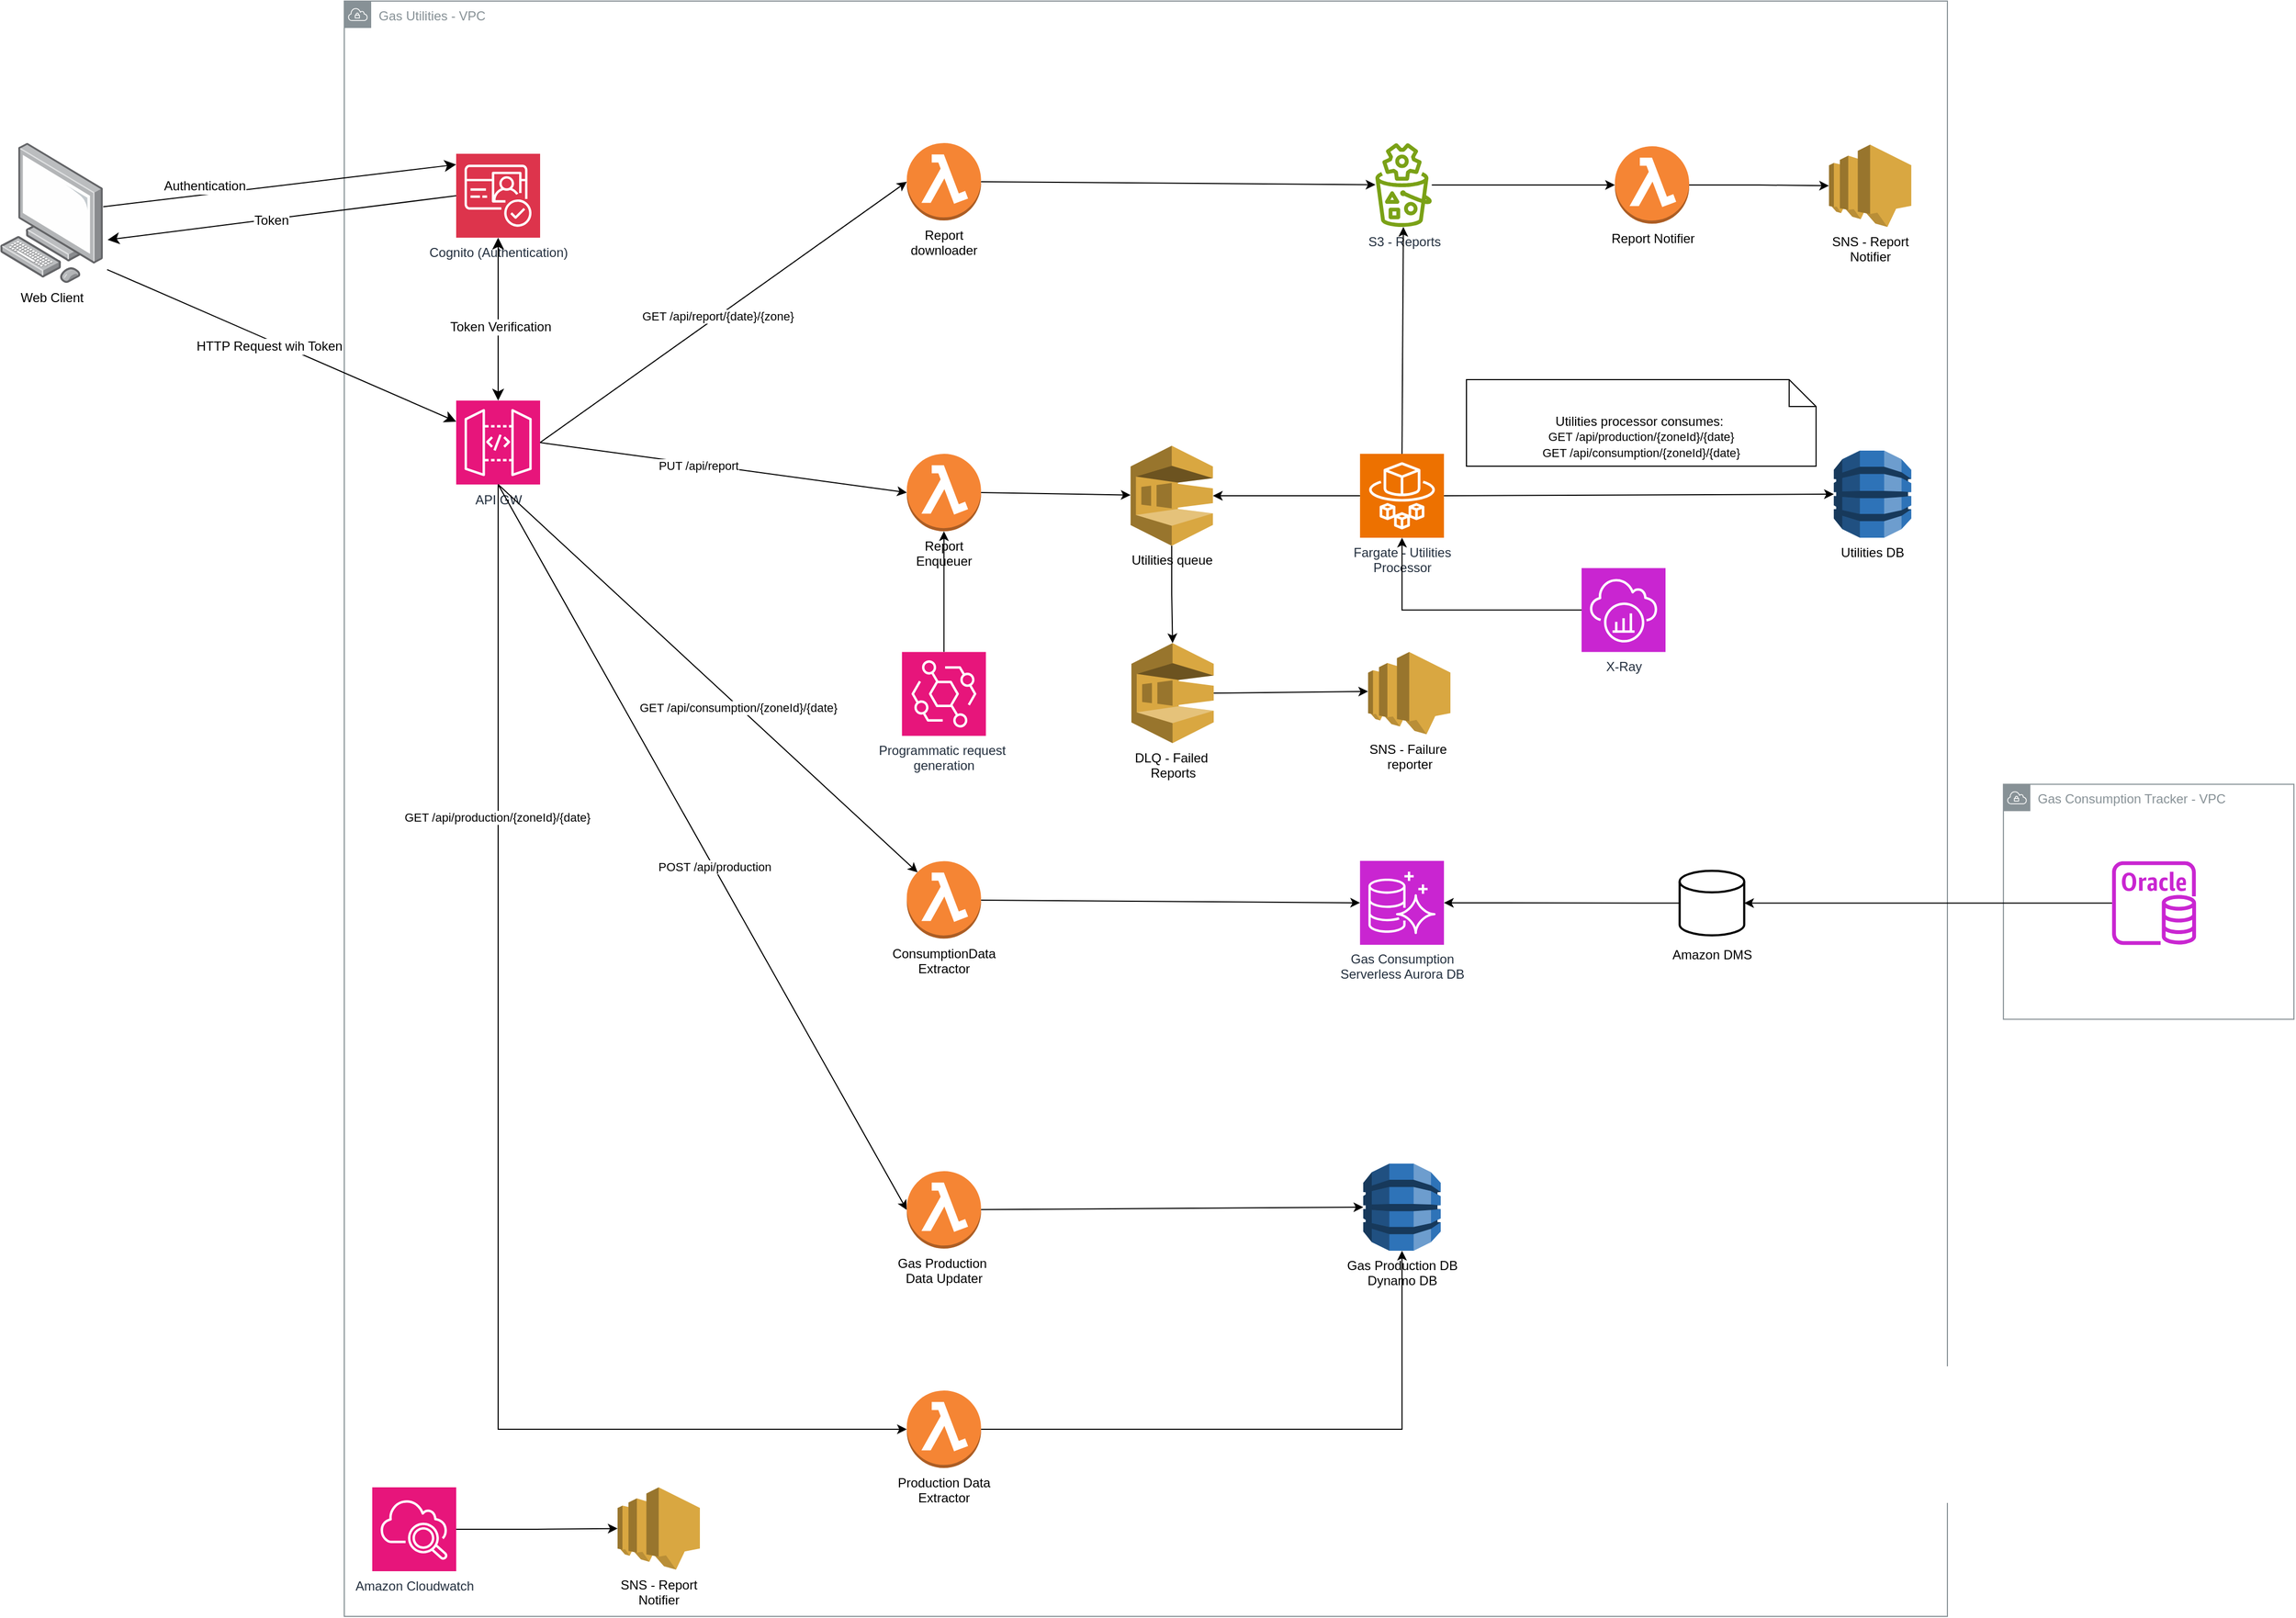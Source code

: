 <mxfile version="25.0.1">
  <diagram name="Page-1" id="4EDEGwaHf9P7v1SkHgpE">
    <mxGraphModel grid="1" page="1" gridSize="10" guides="1" tooltips="1" connect="1" arrows="1" fold="1" pageScale="1" pageWidth="850" pageHeight="1100" math="0" shadow="0">
      <root>
        <mxCell id="0" />
        <mxCell id="1" parent="0" />
        <mxCell id="Ejrz8QhWFEB0U392NANQ-28" value="Gas Utilities - VPC" style="sketch=0;outlineConnect=0;gradientColor=none;html=1;whiteSpace=wrap;fontSize=12;fontStyle=0;shape=mxgraph.aws4.group;grIcon=mxgraph.aws4.group_vpc;strokeColor=#879196;fillColor=none;verticalAlign=top;align=left;spacingLeft=30;fontColor=#879196;dashed=0;" vertex="1" parent="1">
          <mxGeometry x="60" y="-332" width="1490" height="1502" as="geometry" />
        </mxCell>
        <mxCell id="c5tZIyshUJARIzKbnh6k-4" value="API GW" style="sketch=0;points=[[0,0,0],[0.25,0,0],[0.5,0,0],[0.75,0,0],[1,0,0],[0,1,0],[0.25,1,0],[0.5,1,0],[0.75,1,0],[1,1,0],[0,0.25,0],[0,0.5,0],[0,0.75,0],[1,0.25,0],[1,0.5,0],[1,0.75,0]];outlineConnect=0;fontColor=#232F3E;fillColor=#E7157B;strokeColor=#ffffff;dashed=0;verticalLabelPosition=bottom;verticalAlign=top;align=center;html=1;fontSize=12;fontStyle=0;aspect=fixed;shape=mxgraph.aws4.resourceIcon;resIcon=mxgraph.aws4.api_gateway;" vertex="1" parent="1">
          <mxGeometry x="164" y="39.51" width="78" height="78" as="geometry" />
        </mxCell>
        <mxCell id="D_zP5o6NSthtwzWJcST3-2" style="edgeStyle=orthogonalEdgeStyle;rounded=0;orthogonalLoop=1;jettySize=auto;html=1;" edge="1" parent="1" source="c5tZIyshUJARIzKbnh6k-25" target="D_zP5o6NSthtwzWJcST3-1">
          <mxGeometry relative="1" as="geometry" />
        </mxCell>
        <mxCell id="c5tZIyshUJARIzKbnh6k-25" value="S3 - Reports" style="sketch=0;outlineConnect=0;fontColor=#232F3E;gradientColor=none;fillColor=#7AA116;strokeColor=none;dashed=0;verticalLabelPosition=bottom;verticalAlign=top;align=center;html=1;fontSize=12;fontStyle=0;aspect=fixed;pointerEvents=1;shape=mxgraph.aws4.s3_object_lambda;" vertex="1" parent="1">
          <mxGeometry x="1018.08" y="-200" width="53" height="78" as="geometry" />
        </mxCell>
        <mxCell id="c5tZIyshUJARIzKbnh6k-29" value="Report&lt;div&gt;downloader&lt;/div&gt;" style="outlineConnect=0;dashed=0;verticalLabelPosition=bottom;verticalAlign=top;align=center;html=1;shape=mxgraph.aws3.lambda_function;fillColor=#F58534;gradientColor=none;" vertex="1" parent="1">
          <mxGeometry x="582.83" y="-200" width="69" height="72" as="geometry" />
        </mxCell>
        <mxCell id="c5tZIyshUJARIzKbnh6k-43" style="edgeStyle=orthogonalEdgeStyle;rounded=0;orthogonalLoop=1;jettySize=auto;html=1;" edge="1" parent="1" source="c5tZIyshUJARIzKbnh6k-33" target="c5tZIyshUJARIzKbnh6k-42">
          <mxGeometry relative="1" as="geometry" />
        </mxCell>
        <mxCell id="c5tZIyshUJARIzKbnh6k-33" value="Utilities queue" style="outlineConnect=0;dashed=0;verticalLabelPosition=bottom;verticalAlign=top;align=center;html=1;shape=mxgraph.aws3.sqs;fillColor=#D9A741;gradientColor=none;" vertex="1" parent="1">
          <mxGeometry x="790.83" y="81.49" width="76.5" height="93" as="geometry" />
        </mxCell>
        <mxCell id="c5tZIyshUJARIzKbnh6k-37" value="SNS - Report&lt;br&gt;&lt;div&gt;Notifier&lt;/div&gt;" style="outlineConnect=0;dashed=0;verticalLabelPosition=bottom;verticalAlign=top;align=center;html=1;shape=mxgraph.aws3.sns;fillColor=#D9A741;gradientColor=none;" vertex="1" parent="1">
          <mxGeometry x="1439.93" y="-198.5" width="76.5" height="76.5" as="geometry" />
        </mxCell>
        <mxCell id="c5tZIyshUJARIzKbnh6k-42" value="DLQ - Failed&amp;nbsp;&lt;div&gt;Reports&lt;br&gt;&lt;/div&gt;" style="outlineConnect=0;dashed=0;verticalLabelPosition=bottom;verticalAlign=top;align=center;html=1;shape=mxgraph.aws3.sqs;fillColor=#D9A741;gradientColor=none;" vertex="1" parent="1">
          <mxGeometry x="791.58" y="264.99" width="76.5" height="93" as="geometry" />
        </mxCell>
        <mxCell id="c5tZIyshUJARIzKbnh6k-44" value="SNS - Failure&amp;nbsp;&lt;div&gt;reporter&lt;br&gt;&lt;/div&gt;" style="outlineConnect=0;dashed=0;verticalLabelPosition=bottom;verticalAlign=top;align=center;html=1;shape=mxgraph.aws3.sns;fillColor=#D9A741;gradientColor=none;" vertex="1" parent="1">
          <mxGeometry x="1011.58" y="273.24" width="76.5" height="76.5" as="geometry" />
        </mxCell>
        <mxCell id="Ejrz8QhWFEB0U392NANQ-1" value="" style="endArrow=classic;html=1;rounded=0;exitX=0.5;exitY=1;exitDx=0;exitDy=0;exitPerimeter=0;entryX=0;entryY=0.5;entryDx=0;entryDy=0;entryPerimeter=0;" edge="1" parent="1" source="c5tZIyshUJARIzKbnh6k-4" target="Ejrz8QhWFEB0U392NANQ-5">
          <mxGeometry width="50" height="50" relative="1" as="geometry">
            <mxPoint x="230" y="-75.25" as="sourcePoint" />
            <mxPoint x="280" y="-125.25" as="targetPoint" />
          </mxGeometry>
        </mxCell>
        <mxCell id="Ejrz8QhWFEB0U392NANQ-7" value="POST /api/production" style="edgeLabel;html=1;align=center;verticalAlign=middle;resizable=0;points=[];" connectable="0" vertex="1" parent="Ejrz8QhWFEB0U392NANQ-1">
          <mxGeometry x="0.053" y="1" relative="1" as="geometry">
            <mxPoint y="1" as="offset" />
          </mxGeometry>
        </mxCell>
        <mxCell id="Ejrz8QhWFEB0U392NANQ-5" value="Gas Production&amp;nbsp;&lt;div&gt;Data&amp;nbsp;&lt;span style=&quot;background-color: initial;&quot;&gt;Updater&lt;/span&gt;&lt;/div&gt;" style="outlineConnect=0;dashed=0;verticalLabelPosition=bottom;verticalAlign=top;align=center;html=1;shape=mxgraph.aws3.lambda_function;fillColor=#F58534;gradientColor=none;" vertex="1" parent="1">
          <mxGeometry x="582.83" y="756" width="69" height="72" as="geometry" />
        </mxCell>
        <mxCell id="Ejrz8QhWFEB0U392NANQ-12" value="Fargate - Utilities&lt;div&gt;Processor&lt;br&gt;&lt;/div&gt;" style="sketch=0;points=[[0,0,0],[0.25,0,0],[0.5,0,0],[0.75,0,0],[1,0,0],[0,1,0],[0.25,1,0],[0.5,1,0],[0.75,1,0],[1,1,0],[0,0.25,0],[0,0.5,0],[0,0.75,0],[1,0.25,0],[1,0.5,0],[1,0.75,0]];outlineConnect=0;fontColor=#232F3E;fillColor=#ED7100;strokeColor=#ffffff;dashed=0;verticalLabelPosition=bottom;verticalAlign=top;align=center;html=1;fontSize=12;fontStyle=0;aspect=fixed;shape=mxgraph.aws4.resourceIcon;resIcon=mxgraph.aws4.fargate;" vertex="1" parent="1">
          <mxGeometry x="1004.08" y="88.99" width="78" height="78" as="geometry" />
        </mxCell>
        <mxCell id="Ejrz8QhWFEB0U392NANQ-13" value="" style="endArrow=classic;html=1;rounded=0;entryX=1;entryY=0.5;entryDx=0;entryDy=0;entryPerimeter=0;" edge="1" parent="1" source="Ejrz8QhWFEB0U392NANQ-12" target="c5tZIyshUJARIzKbnh6k-33">
          <mxGeometry width="50" height="50" relative="1" as="geometry">
            <mxPoint x="779.08" y="-473.01" as="sourcePoint" />
            <mxPoint x="853.33" y="127.99" as="targetPoint" />
          </mxGeometry>
        </mxCell>
        <mxCell id="Ejrz8QhWFEB0U392NANQ-14" value="&lt;div&gt;Gas Consumption&lt;/div&gt;&lt;div&gt;Serverless Aurora DB&lt;/div&gt;" style="sketch=0;points=[[0,0,0],[0.25,0,0],[0.5,0,0],[0.75,0,0],[1,0,0],[0,1,0],[0.25,1,0],[0.5,1,0],[0.75,1,0],[1,1,0],[0,0.25,0],[0,0.5,0],[0,0.75,0],[1,0.25,0],[1,0.5,0],[1,0.75,0]];outlineConnect=0;fontColor=#232F3E;fillColor=#C925D1;strokeColor=#ffffff;dashed=0;verticalLabelPosition=bottom;verticalAlign=top;align=center;html=1;fontSize=12;fontStyle=0;aspect=fixed;shape=mxgraph.aws4.resourceIcon;resIcon=mxgraph.aws4.aurora;" vertex="1" parent="1">
          <mxGeometry x="1004.08" y="467.49" width="78" height="78" as="geometry" />
        </mxCell>
        <mxCell id="Ejrz8QhWFEB0U392NANQ-17" value="" style="endArrow=classic;html=1;rounded=0;exitX=1;exitY=0.5;exitDx=0;exitDy=0;exitPerimeter=0;entryX=0;entryY=0.5;entryDx=0;entryDy=0;entryPerimeter=0;" edge="1" parent="1" source="c5tZIyshUJARIzKbnh6k-4" target="c5tZIyshUJARIzKbnh6k-29">
          <mxGeometry width="50" height="50" relative="1" as="geometry">
            <mxPoint x="235" y="234.51" as="sourcePoint" />
            <mxPoint x="351.5" y="289.51" as="targetPoint" />
          </mxGeometry>
        </mxCell>
        <mxCell id="Ejrz8QhWFEB0U392NANQ-19" value="GET /api/report/{date}/{zone}" style="edgeLabel;html=1;align=center;verticalAlign=middle;resizable=0;points=[];" connectable="0" vertex="1" parent="Ejrz8QhWFEB0U392NANQ-17">
          <mxGeometry x="-0.032" relative="1" as="geometry">
            <mxPoint as="offset" />
          </mxGeometry>
        </mxCell>
        <mxCell id="Ejrz8QhWFEB0U392NANQ-20" value="" style="endArrow=classic;html=1;rounded=0;exitX=1;exitY=0.5;exitDx=0;exitDy=0;exitPerimeter=0;entryX=0;entryY=0.48;entryDx=0;entryDy=0;entryPerimeter=0;" edge="1" parent="1" source="c5tZIyshUJARIzKbnh6k-42" target="c5tZIyshUJARIzKbnh6k-44">
          <mxGeometry width="50" height="50" relative="1" as="geometry">
            <mxPoint x="823.08" y="-686.01" as="sourcePoint" />
            <mxPoint x="873.08" y="-736.01" as="targetPoint" />
          </mxGeometry>
        </mxCell>
        <mxCell id="Ejrz8QhWFEB0U392NANQ-21" value="" style="endArrow=classic;html=1;rounded=0;entryX=0;entryY=0.5;entryDx=0;entryDy=0;entryPerimeter=0;" edge="1" parent="1" source="Ejrz8QhWFEB0U392NANQ-5" target="IAW61SfKDDdMpeAvlEn6-5">
          <mxGeometry width="50" height="50" relative="1" as="geometry">
            <mxPoint x="737" y="-290" as="sourcePoint" />
            <mxPoint x="787" y="-340" as="targetPoint" />
          </mxGeometry>
        </mxCell>
        <mxCell id="Ejrz8QhWFEB0U392NANQ-22" value="" style="endArrow=classic;html=1;rounded=0;exitX=1;exitY=0.5;exitDx=0;exitDy=0;exitPerimeter=0;" edge="1" parent="1" source="c5tZIyshUJARIzKbnh6k-29" target="c5tZIyshUJARIzKbnh6k-25">
          <mxGeometry width="50" height="50" relative="1" as="geometry">
            <mxPoint x="620.58" y="201" as="sourcePoint" />
            <mxPoint x="670.58" y="151" as="targetPoint" />
          </mxGeometry>
        </mxCell>
        <mxCell id="Ejrz8QhWFEB0U392NANQ-23" value="" style="endArrow=classic;html=1;rounded=0;exitX=0.5;exitY=0;exitDx=0;exitDy=0;exitPerimeter=0;" edge="1" parent="1" source="Ejrz8QhWFEB0U392NANQ-12" target="c5tZIyshUJARIzKbnh6k-25">
          <mxGeometry width="50" height="50" relative="1" as="geometry">
            <mxPoint x="858.08" y="411.49" as="sourcePoint" />
            <mxPoint x="878.08" y="-68.51" as="targetPoint" />
          </mxGeometry>
        </mxCell>
        <mxCell id="Ejrz8QhWFEB0U392NANQ-25" value="Cognito (Authentication)" style="sketch=0;points=[[0,0,0],[0.25,0,0],[0.5,0,0],[0.75,0,0],[1,0,0],[0,1,0],[0.25,1,0],[0.5,1,0],[0.75,1,0],[1,1,0],[0,0.25,0],[0,0.5,0],[0,0.75,0],[1,0.25,0],[1,0.5,0],[1,0.75,0]];outlineConnect=0;fontColor=#232F3E;fillColor=#DD344C;strokeColor=#ffffff;dashed=0;verticalLabelPosition=bottom;verticalAlign=top;align=center;html=1;fontSize=12;fontStyle=0;aspect=fixed;shape=mxgraph.aws4.resourceIcon;resIcon=mxgraph.aws4.cognito;" vertex="1" parent="1">
          <mxGeometry x="164" y="-190" width="78" height="78" as="geometry" />
        </mxCell>
        <mxCell id="D_zP5o6NSthtwzWJcST3-9" style="edgeStyle=orthogonalEdgeStyle;rounded=0;orthogonalLoop=1;jettySize=auto;html=1;" edge="1" parent="1" source="Ejrz8QhWFEB0U392NANQ-27" target="D_zP5o6NSthtwzWJcST3-8">
          <mxGeometry relative="1" as="geometry" />
        </mxCell>
        <mxCell id="Ejrz8QhWFEB0U392NANQ-27" value="Amazon Cloudwatch" style="sketch=0;points=[[0,0,0],[0.25,0,0],[0.5,0,0],[0.75,0,0],[1,0,0],[0,1,0],[0.25,1,0],[0.5,1,0],[0.75,1,0],[1,1,0],[0,0.25,0],[0,0.5,0],[0,0.75,0],[1,0.25,0],[1,0.5,0],[1,0.75,0]];points=[[0,0,0],[0.25,0,0],[0.5,0,0],[0.75,0,0],[1,0,0],[0,1,0],[0.25,1,0],[0.5,1,0],[0.75,1,0],[1,1,0],[0,0.25,0],[0,0.5,0],[0,0.75,0],[1,0.25,0],[1,0.5,0],[1,0.75,0]];outlineConnect=0;fontColor=#232F3E;fillColor=#E7157B;strokeColor=#ffffff;dashed=0;verticalLabelPosition=bottom;verticalAlign=top;align=center;html=1;fontSize=12;fontStyle=0;aspect=fixed;shape=mxgraph.aws4.resourceIcon;resIcon=mxgraph.aws4.cloudwatch_2;" vertex="1" parent="1">
          <mxGeometry x="86" y="1050" width="78" height="78" as="geometry" />
        </mxCell>
        <mxCell id="Ejrz8QhWFEB0U392NANQ-42" value="" style="endArrow=classic;html=1;rounded=0;entryX=1;entryY=0.5;entryDx=0;entryDy=0;entryPerimeter=0;exitX=0;exitY=0.5;exitDx=0;exitDy=0;exitPerimeter=0;" edge="1" parent="1" source="Ejrz8QhWFEB0U392NANQ-34" target="Ejrz8QhWFEB0U392NANQ-14">
          <mxGeometry width="50" height="50" relative="1" as="geometry">
            <mxPoint x="941" y="503.882" as="sourcePoint" />
            <mxPoint x="835" y="261.49" as="targetPoint" />
          </mxGeometry>
        </mxCell>
        <mxCell id="IAW61SfKDDdMpeAvlEn6-4" value="" style="group" connectable="0" vertex="1" parent="1">
          <mxGeometry x="1612.08" y="396.24" width="260" height="218.5" as="geometry" />
        </mxCell>
        <mxCell id="Ejrz8QhWFEB0U392NANQ-29" value="Gas Consumption Tracker - VPC" style="sketch=0;outlineConnect=0;gradientColor=none;html=1;whiteSpace=wrap;fontSize=12;fontStyle=0;shape=mxgraph.aws4.group;grIcon=mxgraph.aws4.group_vpc;strokeColor=#879196;fillColor=none;verticalAlign=top;align=left;spacingLeft=30;fontColor=#879196;dashed=0;" vertex="1" parent="IAW61SfKDDdMpeAvlEn6-4">
          <mxGeometry x="-10" width="270" height="218.5" as="geometry" />
        </mxCell>
        <mxCell id="Ejrz8QhWFEB0U392NANQ-40" value="" style="endArrow=classic;html=1;rounded=0;entryX=1;entryY=0.5;entryDx=0;entryDy=0;entryPerimeter=0;" edge="1" parent="1" source="Ejrz8QhWFEB0U392NANQ-31" target="Ejrz8QhWFEB0U392NANQ-34">
          <mxGeometry width="50" height="50" relative="1" as="geometry">
            <mxPoint x="1088.15" y="408.98" as="sourcePoint" />
            <mxPoint x="1022.15" y="510.69" as="targetPoint" />
          </mxGeometry>
        </mxCell>
        <mxCell id="IAW61SfKDDdMpeAvlEn6-5" value="Gas Production DB&lt;div&gt;Dynamo DB&lt;/div&gt;" style="outlineConnect=0;dashed=0;verticalLabelPosition=bottom;verticalAlign=top;align=center;html=1;shape=mxgraph.aws3.dynamo_db;fillColor=#2E73B8;gradientColor=none;" vertex="1" parent="1">
          <mxGeometry x="1007.08" y="749" width="72" height="81" as="geometry" />
        </mxCell>
        <mxCell id="IAW61SfKDDdMpeAvlEn6-6" value="Production Data&lt;div&gt;Extractor&lt;/div&gt;" style="outlineConnect=0;dashed=0;verticalLabelPosition=bottom;verticalAlign=top;align=center;html=1;shape=mxgraph.aws3.lambda_function;fillColor=#F58534;gradientColor=none;" vertex="1" parent="1">
          <mxGeometry x="582.83" y="960" width="69" height="72" as="geometry" />
        </mxCell>
        <mxCell id="IAW61SfKDDdMpeAvlEn6-11" value="ConsumptionData&lt;div&gt;Extractor&lt;/div&gt;" style="outlineConnect=0;dashed=0;verticalLabelPosition=bottom;verticalAlign=top;align=center;html=1;shape=mxgraph.aws3.lambda_function;fillColor=#F58534;gradientColor=none;" vertex="1" parent="1">
          <mxGeometry x="582.83" y="467.73" width="69" height="72" as="geometry" />
        </mxCell>
        <mxCell id="IAW61SfKDDdMpeAvlEn6-12" value="" style="endArrow=classic;html=1;rounded=0;entryX=0;entryY=0.5;entryDx=0;entryDy=0;entryPerimeter=0;" edge="1" parent="1" source="IAW61SfKDDdMpeAvlEn6-11" target="Ejrz8QhWFEB0U392NANQ-14">
          <mxGeometry width="50" height="50" relative="1" as="geometry">
            <mxPoint x="322.08" y="576.06" as="sourcePoint" />
            <mxPoint x="372.08" y="526.06" as="targetPoint" />
          </mxGeometry>
        </mxCell>
        <mxCell id="IAW61SfKDDdMpeAvlEn6-18" value="Utilities DB" style="outlineConnect=0;dashed=0;verticalLabelPosition=bottom;verticalAlign=top;align=center;html=1;shape=mxgraph.aws3.dynamo_db;fillColor=#2E73B8;gradientColor=none;" vertex="1" parent="1">
          <mxGeometry x="1444.43" y="85.99" width="72" height="81" as="geometry" />
        </mxCell>
        <mxCell id="IAW61SfKDDdMpeAvlEn6-19" value="" style="endArrow=classic;html=1;rounded=0;entryX=0;entryY=0.5;entryDx=0;entryDy=0;entryPerimeter=0;exitX=1;exitY=0.5;exitDx=0;exitDy=0;exitPerimeter=0;" edge="1" parent="1" source="Ejrz8QhWFEB0U392NANQ-12" target="IAW61SfKDDdMpeAvlEn6-18">
          <mxGeometry width="50" height="50" relative="1" as="geometry">
            <mxPoint x="1042.08" y="-403.01" as="sourcePoint" />
            <mxPoint x="1092.08" y="-453.01" as="targetPoint" />
          </mxGeometry>
        </mxCell>
        <mxCell id="IAW61SfKDDdMpeAvlEn6-25" value="Report&lt;div&gt;Enqueuer&lt;/div&gt;" style="outlineConnect=0;dashed=0;verticalLabelPosition=bottom;verticalAlign=top;align=center;html=1;shape=mxgraph.aws3.lambda_function;fillColor=#F58534;gradientColor=none;" vertex="1" parent="1">
          <mxGeometry x="582.83" y="88.99" width="69" height="72" as="geometry" />
        </mxCell>
        <mxCell id="IAW61SfKDDdMpeAvlEn6-26" value="" style="endArrow=classic;html=1;rounded=0;exitX=1;exitY=0.5;exitDx=0;exitDy=0;exitPerimeter=0;entryX=0;entryY=0.5;entryDx=0;entryDy=0;entryPerimeter=0;" edge="1" parent="1" source="c5tZIyshUJARIzKbnh6k-4" target="IAW61SfKDDdMpeAvlEn6-25">
          <mxGeometry width="50" height="50" relative="1" as="geometry">
            <mxPoint x="280" y="400" as="sourcePoint" />
            <mxPoint x="330" y="350" as="targetPoint" />
          </mxGeometry>
        </mxCell>
        <mxCell id="IAW61SfKDDdMpeAvlEn6-28" value="PUT /api/report" style="edgeLabel;html=1;align=center;verticalAlign=middle;resizable=0;points=[];" connectable="0" vertex="1" parent="IAW61SfKDDdMpeAvlEn6-26">
          <mxGeometry x="-0.137" y="-1" relative="1" as="geometry">
            <mxPoint as="offset" />
          </mxGeometry>
        </mxCell>
        <mxCell id="IAW61SfKDDdMpeAvlEn6-27" value="" style="endArrow=classic;html=1;rounded=0;exitX=1;exitY=0.5;exitDx=0;exitDy=0;exitPerimeter=0;" edge="1" parent="1" source="IAW61SfKDDdMpeAvlEn6-25" target="c5tZIyshUJARIzKbnh6k-33">
          <mxGeometry width="50" height="50" relative="1" as="geometry">
            <mxPoint x="269.08" y="181.49" as="sourcePoint" />
            <mxPoint x="319.08" y="131.49" as="targetPoint" />
          </mxGeometry>
        </mxCell>
        <mxCell id="IAW61SfKDDdMpeAvlEn6-29" value="" style="endArrow=classic;html=1;rounded=0;exitX=0.5;exitY=1;exitDx=0;exitDy=0;exitPerimeter=0;entryX=0.145;entryY=0.145;entryDx=0;entryDy=0;entryPerimeter=0;" edge="1" parent="1" source="c5tZIyshUJARIzKbnh6k-4" target="IAW61SfKDDdMpeAvlEn6-11">
          <mxGeometry width="50" height="50" relative="1" as="geometry">
            <mxPoint x="230" y="530" as="sourcePoint" />
            <mxPoint x="280" y="480" as="targetPoint" />
          </mxGeometry>
        </mxCell>
        <mxCell id="aOs1pLIyG8DCKxvJMUr1-8" value="GET /api/consumption/{zoneId}/{date}" style="edgeLabel;html=1;align=center;verticalAlign=middle;resizable=0;points=[];" connectable="0" vertex="1" parent="IAW61SfKDDdMpeAvlEn6-29">
          <mxGeometry x="0.147" y="-1" relative="1" as="geometry">
            <mxPoint as="offset" />
          </mxGeometry>
        </mxCell>
        <mxCell id="Ejrz8QhWFEB0U392NANQ-31" value="" style="sketch=0;outlineConnect=0;fontColor=#232F3E;gradientColor=none;fillColor=#C925D1;strokeColor=none;dashed=0;verticalLabelPosition=bottom;verticalAlign=top;align=center;html=1;fontSize=12;fontStyle=0;aspect=fixed;pointerEvents=1;shape=mxgraph.aws4.rds_oracle_instance;" vertex="1" parent="1">
          <mxGeometry x="1703.08" y="467.73" width="78" height="78" as="geometry" />
        </mxCell>
        <mxCell id="IAW61SfKDDdMpeAvlEn6-41" value="Utilities processor consumes:&amp;nbsp;&lt;div&gt;&lt;span style=&quot;font-size: 11px; text-wrap-mode: nowrap; background-color: rgb(255, 255, 255);&quot;&gt;GET /api/production/{zoneId}/{date}&lt;/span&gt;&lt;/div&gt;&lt;div&gt;&lt;span style=&quot;font-size: 11px; text-wrap-mode: nowrap; background-color: rgb(255, 255, 255);&quot;&gt;GET /api/consumption/{zoneId}/{date}&lt;/span&gt;&lt;span style=&quot;font-size: 11px; text-wrap-mode: nowrap; background-color: rgb(255, 255, 255);&quot;&gt;&lt;/span&gt;&lt;/div&gt;" style="shape=note2;boundedLbl=1;whiteSpace=wrap;html=1;size=25;verticalAlign=top;align=center;" vertex="1" parent="1">
          <mxGeometry x="1103" y="20.0" width="324.92" height="80.49" as="geometry" />
        </mxCell>
        <mxCell id="IAW61SfKDDdMpeAvlEn6-42" style="edgeStyle=orthogonalEdgeStyle;rounded=0;orthogonalLoop=1;jettySize=auto;html=1;exitX=1;exitY=0.5;exitDx=0;exitDy=0;exitPerimeter=0;entryX=0.5;entryY=1;entryDx=0;entryDy=0;entryPerimeter=0;" edge="1" parent="1" source="IAW61SfKDDdMpeAvlEn6-6" target="IAW61SfKDDdMpeAvlEn6-5">
          <mxGeometry relative="1" as="geometry" />
        </mxCell>
        <mxCell id="0VTz6vtzSviisEMLgLLl-1" value="Web Client" style="image;points=[];aspect=fixed;html=1;align=center;shadow=0;dashed=0;image=img/lib/allied_telesis/computer_and_terminals/Personal_Computer.svg;" vertex="1" parent="1">
          <mxGeometry x="-260" y="-200" width="95.92" height="130" as="geometry" />
        </mxCell>
        <mxCell id="0VTz6vtzSviisEMLgLLl-5" value="" style="endArrow=classic;html=1;rounded=0;fontSize=12;startSize=8;endSize=8;curved=1;entryX=0;entryY=0.5;entryDx=0;entryDy=0;entryPerimeter=0;" edge="1" parent="1" source="0VTz6vtzSviisEMLgLLl-1">
          <mxGeometry width="50" height="50" relative="1" as="geometry">
            <mxPoint x="-170" y="-179" as="sourcePoint" />
            <mxPoint x="164" y="-180" as="targetPoint" />
          </mxGeometry>
        </mxCell>
        <mxCell id="0VTz6vtzSviisEMLgLLl-7" value="Authentication" style="edgeLabel;html=1;align=center;verticalAlign=middle;resizable=0;points=[];fontSize=12;" connectable="0" vertex="1" parent="0VTz6vtzSviisEMLgLLl-5">
          <mxGeometry x="-0.421" y="8" relative="1" as="geometry">
            <mxPoint as="offset" />
          </mxGeometry>
        </mxCell>
        <mxCell id="0VTz6vtzSviisEMLgLLl-6" value="" style="endArrow=classic;html=1;rounded=0;fontSize=12;startSize=8;endSize=8;curved=1;exitX=0;exitY=0.5;exitDx=0;exitDy=0;exitPerimeter=0;" edge="1" parent="1" source="Ejrz8QhWFEB0U392NANQ-25">
          <mxGeometry width="50" height="50" relative="1" as="geometry">
            <mxPoint x="-50" y="-90" as="sourcePoint" />
            <mxPoint x="-160" y="-110" as="targetPoint" />
          </mxGeometry>
        </mxCell>
        <mxCell id="0VTz6vtzSviisEMLgLLl-8" value="Token" style="edgeLabel;html=1;align=center;verticalAlign=middle;resizable=0;points=[];fontSize=12;" connectable="0" vertex="1" parent="0VTz6vtzSviisEMLgLLl-6">
          <mxGeometry x="0.057" y="1" relative="1" as="geometry">
            <mxPoint x="-1" as="offset" />
          </mxGeometry>
        </mxCell>
        <mxCell id="0VTz6vtzSviisEMLgLLl-9" value="" style="endArrow=classic;html=1;rounded=0;fontSize=12;startSize=8;endSize=8;curved=1;exitX=1.038;exitY=0.905;exitDx=0;exitDy=0;exitPerimeter=0;entryX=0;entryY=0.25;entryDx=0;entryDy=0;entryPerimeter=0;" edge="1" parent="1" source="0VTz6vtzSviisEMLgLLl-1" target="c5tZIyshUJARIzKbnh6k-4">
          <mxGeometry width="50" height="50" relative="1" as="geometry">
            <mxPoint x="-100" y="-30" as="sourcePoint" />
            <mxPoint x="-50" y="-80" as="targetPoint" />
          </mxGeometry>
        </mxCell>
        <mxCell id="0VTz6vtzSviisEMLgLLl-10" value="HTTP Request wih Token" style="edgeLabel;html=1;align=center;verticalAlign=middle;resizable=0;points=[];fontSize=12;" connectable="0" vertex="1" parent="0VTz6vtzSviisEMLgLLl-9">
          <mxGeometry x="-0.055" y="-5" relative="1" as="geometry">
            <mxPoint x="-1" as="offset" />
          </mxGeometry>
        </mxCell>
        <mxCell id="0VTz6vtzSviisEMLgLLl-11" value="" style="endArrow=classic;startArrow=classic;html=1;rounded=0;fontSize=12;startSize=8;endSize=8;curved=1;entryX=0.5;entryY=1;entryDx=0;entryDy=0;entryPerimeter=0;exitX=0.5;exitY=0;exitDx=0;exitDy=0;exitPerimeter=0;" edge="1" parent="1" source="c5tZIyshUJARIzKbnh6k-4" target="Ejrz8QhWFEB0U392NANQ-25">
          <mxGeometry width="50" height="50" relative="1" as="geometry">
            <mxPoint x="178" y="-10" as="sourcePoint" />
            <mxPoint x="228" y="-60" as="targetPoint" />
          </mxGeometry>
        </mxCell>
        <mxCell id="0VTz6vtzSviisEMLgLLl-12" value="Token Verification" style="edgeLabel;html=1;align=center;verticalAlign=middle;resizable=0;points=[];fontSize=12;" connectable="0" vertex="1" parent="0VTz6vtzSviisEMLgLLl-11">
          <mxGeometry x="-0.098" y="-2" relative="1" as="geometry">
            <mxPoint as="offset" />
          </mxGeometry>
        </mxCell>
        <mxCell id="D_zP5o6NSthtwzWJcST3-7" style="edgeStyle=orthogonalEdgeStyle;rounded=0;orthogonalLoop=1;jettySize=auto;html=1;" edge="1" parent="1" source="aOs1pLIyG8DCKxvJMUr1-1" target="IAW61SfKDDdMpeAvlEn6-25">
          <mxGeometry relative="1" as="geometry" />
        </mxCell>
        <mxCell id="aOs1pLIyG8DCKxvJMUr1-1" value="Programmatic request&amp;nbsp;&lt;div&gt;generation&lt;/div&gt;" style="sketch=0;points=[[0,0,0],[0.25,0,0],[0.5,0,0],[0.75,0,0],[1,0,0],[0,1,0],[0.25,1,0],[0.5,1,0],[0.75,1,0],[1,1,0],[0,0.25,0],[0,0.5,0],[0,0.75,0],[1,0.25,0],[1,0.5,0],[1,0.75,0]];outlineConnect=0;fontColor=#232F3E;fillColor=#E7157B;strokeColor=#ffffff;dashed=0;verticalLabelPosition=bottom;verticalAlign=top;align=center;html=1;fontSize=12;fontStyle=0;aspect=fixed;shape=mxgraph.aws4.resourceIcon;resIcon=mxgraph.aws4.eventbridge;" vertex="1" parent="1">
          <mxGeometry x="578.33" y="273.24" width="78" height="78" as="geometry" />
        </mxCell>
        <mxCell id="Ejrz8QhWFEB0U392NANQ-34" value="" style="strokeWidth=2;html=1;shape=mxgraph.flowchart.database;whiteSpace=wrap;" vertex="1" parent="1">
          <mxGeometry x="1301.15" y="476.73" width="60" height="60" as="geometry" />
        </mxCell>
        <mxCell id="Ejrz8QhWFEB0U392NANQ-35" value="Amazon DMS" style="text;html=1;align=center;verticalAlign=middle;resizable=0;points=[];autosize=1;strokeColor=none;fillColor=none;" vertex="1" parent="1">
          <mxGeometry x="1281.15" y="539.73" width="100" height="30" as="geometry" />
        </mxCell>
        <mxCell id="aOs1pLIyG8DCKxvJMUr1-4" style="edgeStyle=orthogonalEdgeStyle;rounded=0;orthogonalLoop=1;jettySize=auto;html=1;entryX=0;entryY=0.5;entryDx=0;entryDy=0;entryPerimeter=0;" edge="1" parent="1" source="c5tZIyshUJARIzKbnh6k-4" target="IAW61SfKDDdMpeAvlEn6-6">
          <mxGeometry relative="1" as="geometry">
            <Array as="points">
              <mxPoint x="203" y="996" />
            </Array>
          </mxGeometry>
        </mxCell>
        <mxCell id="aOs1pLIyG8DCKxvJMUr1-9" value="GET /api/production/{zoneId}/{date}" style="edgeLabel;html=1;align=center;verticalAlign=middle;resizable=0;points=[];" connectable="0" vertex="1" parent="aOs1pLIyG8DCKxvJMUr1-4">
          <mxGeometry x="-0.508" y="-1" relative="1" as="geometry">
            <mxPoint as="offset" />
          </mxGeometry>
        </mxCell>
        <mxCell id="D_zP5o6NSthtwzWJcST3-3" style="edgeStyle=orthogonalEdgeStyle;rounded=0;orthogonalLoop=1;jettySize=auto;html=1;" edge="1" parent="1" source="D_zP5o6NSthtwzWJcST3-1" target="c5tZIyshUJARIzKbnh6k-37">
          <mxGeometry relative="1" as="geometry" />
        </mxCell>
        <mxCell id="D_zP5o6NSthtwzWJcST3-1" value="Report Notifier" style="outlineConnect=0;dashed=0;verticalLabelPosition=bottom;verticalAlign=top;align=center;html=1;shape=mxgraph.aws3.lambda_function;fillColor=#F58534;gradientColor=none;" vertex="1" parent="1">
          <mxGeometry x="1241" y="-197" width="69" height="72" as="geometry" />
        </mxCell>
        <mxCell id="D_zP5o6NSthtwzWJcST3-8" value="SNS - Report&lt;br&gt;&lt;div&gt;Notifier&lt;/div&gt;" style="outlineConnect=0;dashed=0;verticalLabelPosition=bottom;verticalAlign=top;align=center;html=1;shape=mxgraph.aws3.sns;fillColor=#D9A741;gradientColor=none;" vertex="1" parent="1">
          <mxGeometry x="314.0" y="1050" width="76.5" height="76.5" as="geometry" />
        </mxCell>
        <mxCell id="D_zP5o6NSthtwzWJcST3-11" style="edgeStyle=orthogonalEdgeStyle;rounded=0;orthogonalLoop=1;jettySize=auto;html=1;" edge="1" parent="1" source="D_zP5o6NSthtwzWJcST3-10" target="Ejrz8QhWFEB0U392NANQ-12">
          <mxGeometry relative="1" as="geometry" />
        </mxCell>
        <mxCell id="D_zP5o6NSthtwzWJcST3-10" value="X-Ray" style="sketch=0;points=[[0,0,0],[0.25,0,0],[0.5,0,0],[0.75,0,0],[1,0,0],[0,1,0],[0.25,1,0],[0.5,1,0],[0.75,1,0],[1,1,0],[0,0.25,0],[0,0.5,0],[0,0.75,0],[1,0.25,0],[1,0.5,0],[1,0.75,0]];outlineConnect=0;fontColor=#232F3E;fillColor=#C925D1;strokeColor=#ffffff;dashed=0;verticalLabelPosition=bottom;verticalAlign=top;align=center;html=1;fontSize=12;fontStyle=0;aspect=fixed;shape=mxgraph.aws4.resourceIcon;resIcon=mxgraph.aws4.xray;" vertex="1" parent="1">
          <mxGeometry x="1210" y="195.24" width="78" height="78" as="geometry" />
        </mxCell>
      </root>
    </mxGraphModel>
  </diagram>
</mxfile>
